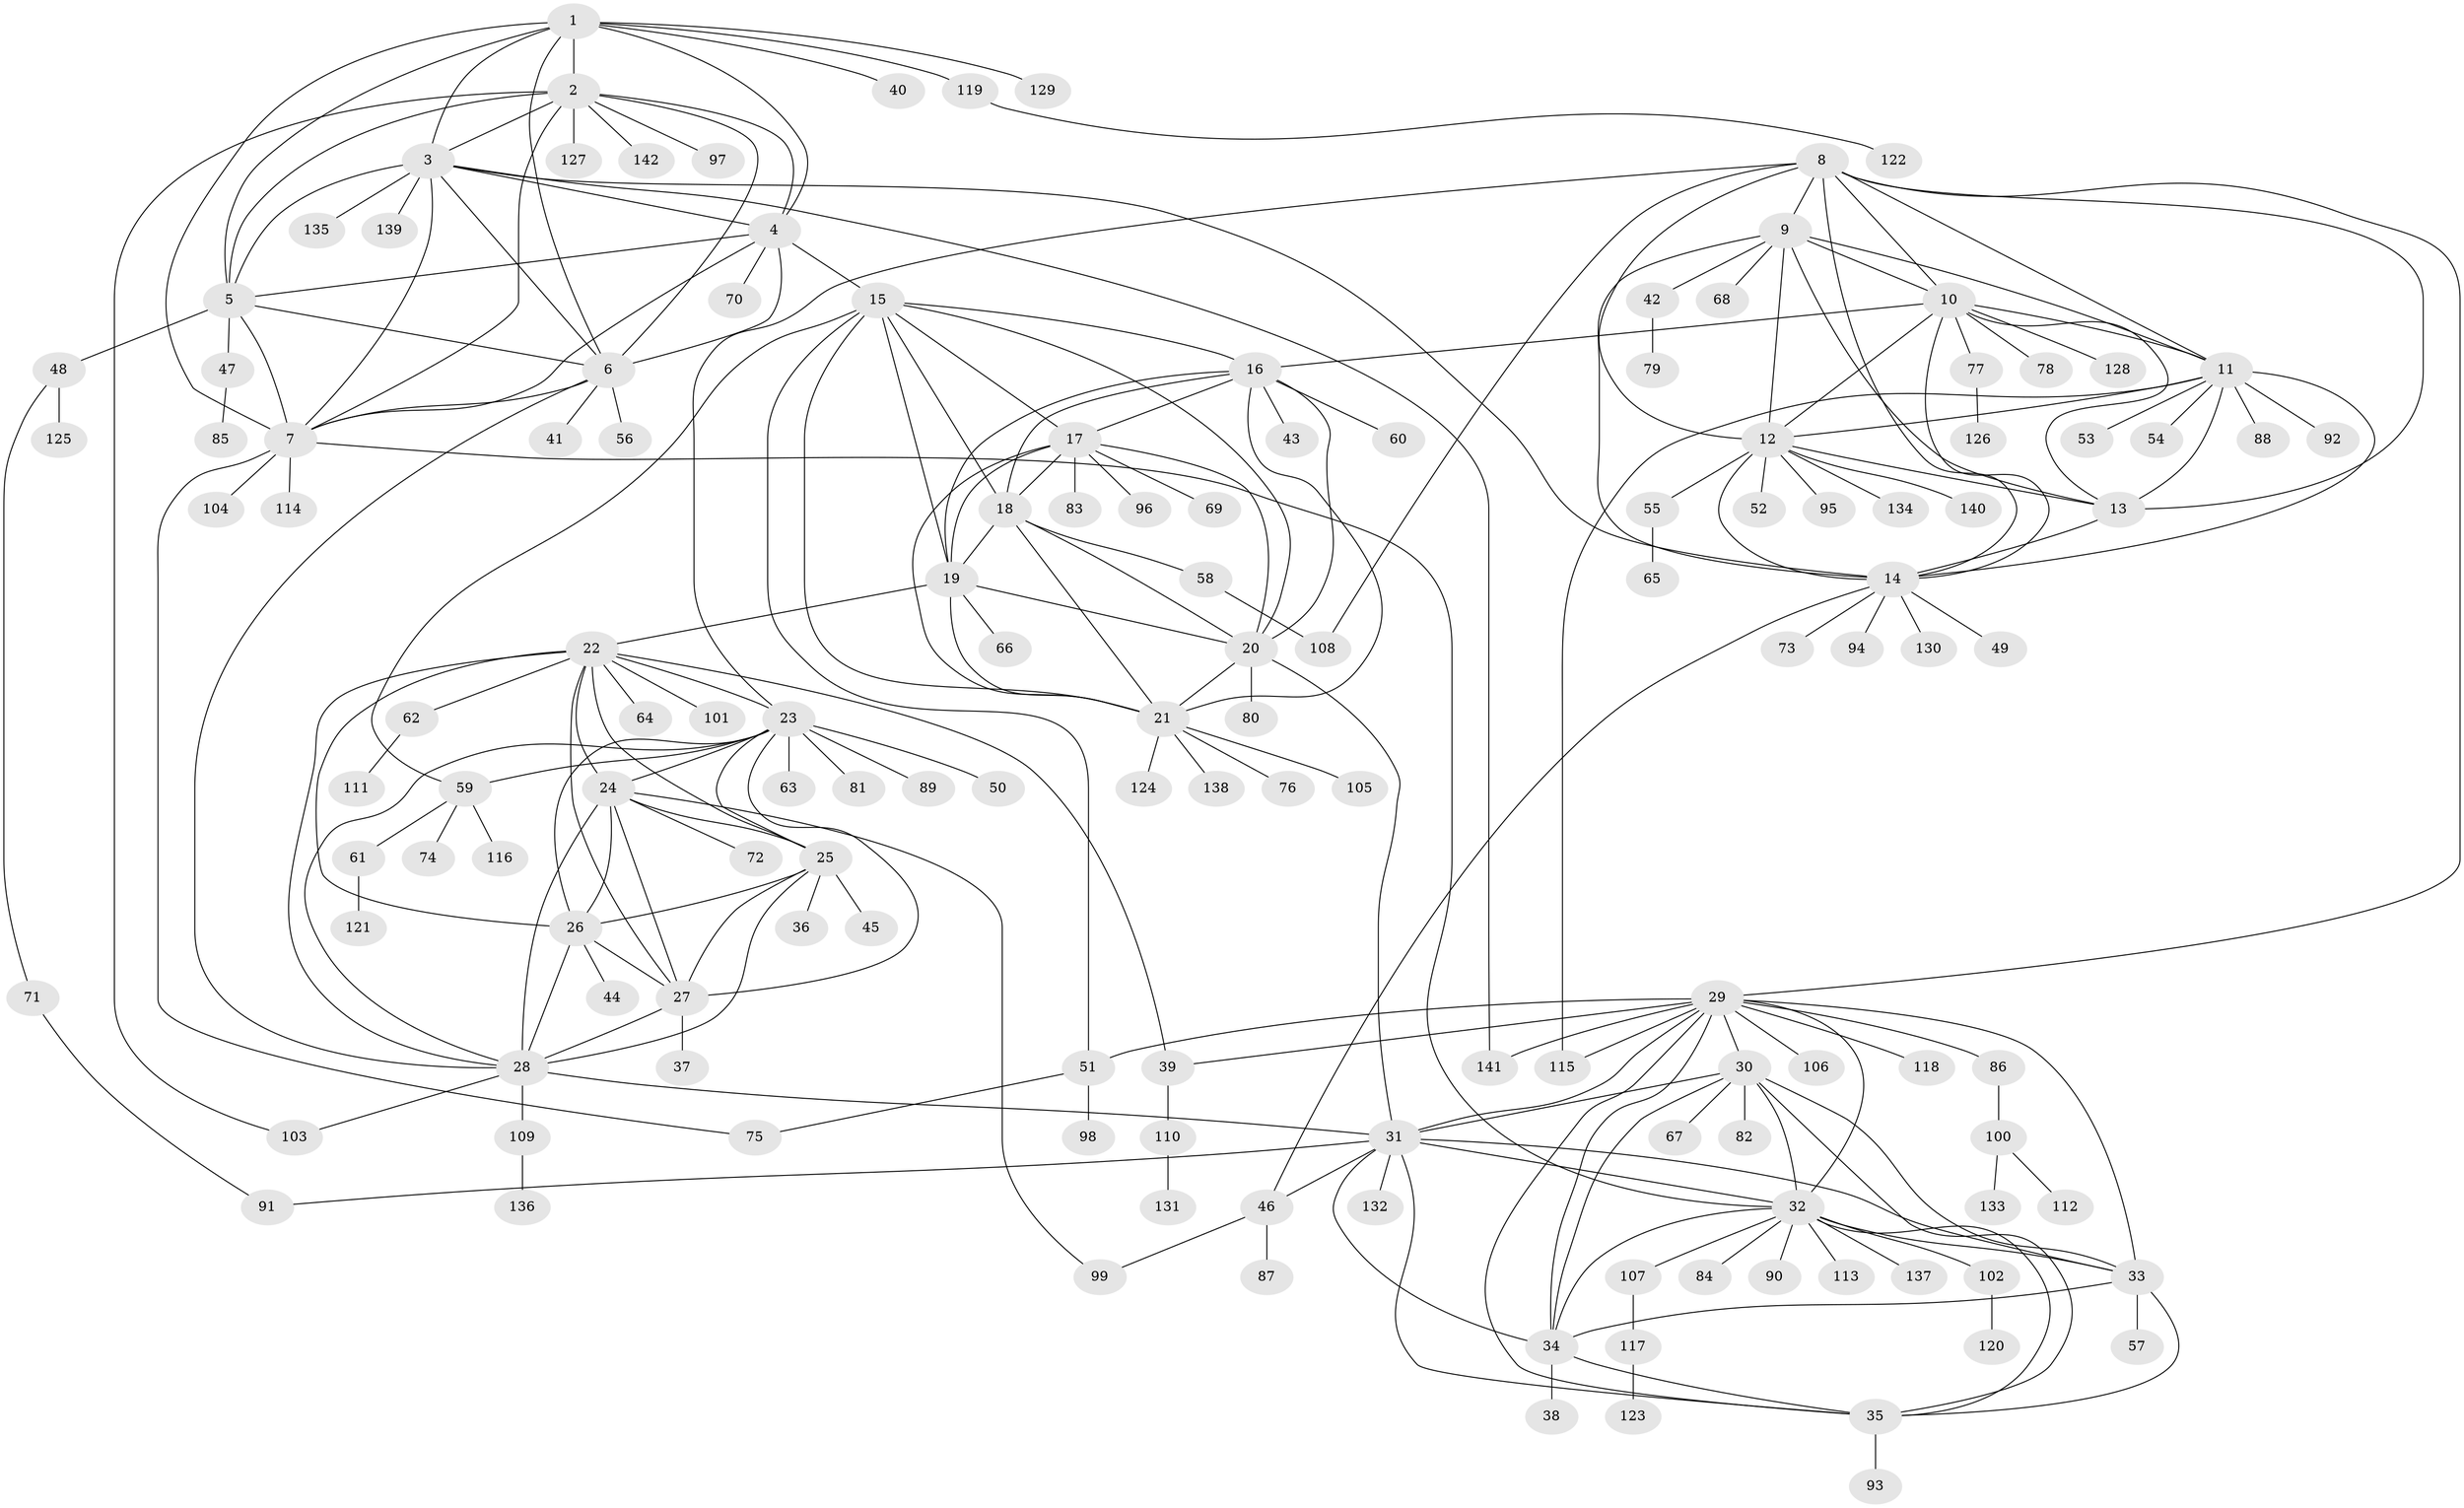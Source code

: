 // Generated by graph-tools (version 1.1) at 2025/11/02/27/25 16:11:34]
// undirected, 142 vertices, 233 edges
graph export_dot {
graph [start="1"]
  node [color=gray90,style=filled];
  1;
  2;
  3;
  4;
  5;
  6;
  7;
  8;
  9;
  10;
  11;
  12;
  13;
  14;
  15;
  16;
  17;
  18;
  19;
  20;
  21;
  22;
  23;
  24;
  25;
  26;
  27;
  28;
  29;
  30;
  31;
  32;
  33;
  34;
  35;
  36;
  37;
  38;
  39;
  40;
  41;
  42;
  43;
  44;
  45;
  46;
  47;
  48;
  49;
  50;
  51;
  52;
  53;
  54;
  55;
  56;
  57;
  58;
  59;
  60;
  61;
  62;
  63;
  64;
  65;
  66;
  67;
  68;
  69;
  70;
  71;
  72;
  73;
  74;
  75;
  76;
  77;
  78;
  79;
  80;
  81;
  82;
  83;
  84;
  85;
  86;
  87;
  88;
  89;
  90;
  91;
  92;
  93;
  94;
  95;
  96;
  97;
  98;
  99;
  100;
  101;
  102;
  103;
  104;
  105;
  106;
  107;
  108;
  109;
  110;
  111;
  112;
  113;
  114;
  115;
  116;
  117;
  118;
  119;
  120;
  121;
  122;
  123;
  124;
  125;
  126;
  127;
  128;
  129;
  130;
  131;
  132;
  133;
  134;
  135;
  136;
  137;
  138;
  139;
  140;
  141;
  142;
  1 -- 2;
  1 -- 3;
  1 -- 4;
  1 -- 5;
  1 -- 6;
  1 -- 7;
  1 -- 40;
  1 -- 119;
  1 -- 129;
  2 -- 3;
  2 -- 4;
  2 -- 5;
  2 -- 6;
  2 -- 7;
  2 -- 97;
  2 -- 103;
  2 -- 127;
  2 -- 142;
  3 -- 4;
  3 -- 5;
  3 -- 6;
  3 -- 7;
  3 -- 14;
  3 -- 135;
  3 -- 139;
  3 -- 141;
  4 -- 5;
  4 -- 6;
  4 -- 7;
  4 -- 15;
  4 -- 70;
  5 -- 6;
  5 -- 7;
  5 -- 47;
  5 -- 48;
  6 -- 7;
  6 -- 28;
  6 -- 41;
  6 -- 56;
  7 -- 32;
  7 -- 75;
  7 -- 104;
  7 -- 114;
  8 -- 9;
  8 -- 10;
  8 -- 11;
  8 -- 12;
  8 -- 13;
  8 -- 14;
  8 -- 23;
  8 -- 29;
  8 -- 108;
  9 -- 10;
  9 -- 11;
  9 -- 12;
  9 -- 13;
  9 -- 14;
  9 -- 42;
  9 -- 68;
  10 -- 11;
  10 -- 12;
  10 -- 13;
  10 -- 14;
  10 -- 16;
  10 -- 77;
  10 -- 78;
  10 -- 128;
  11 -- 12;
  11 -- 13;
  11 -- 14;
  11 -- 53;
  11 -- 54;
  11 -- 88;
  11 -- 92;
  11 -- 115;
  12 -- 13;
  12 -- 14;
  12 -- 52;
  12 -- 55;
  12 -- 95;
  12 -- 134;
  12 -- 140;
  13 -- 14;
  14 -- 46;
  14 -- 49;
  14 -- 73;
  14 -- 94;
  14 -- 130;
  15 -- 16;
  15 -- 17;
  15 -- 18;
  15 -- 19;
  15 -- 20;
  15 -- 21;
  15 -- 51;
  15 -- 59;
  16 -- 17;
  16 -- 18;
  16 -- 19;
  16 -- 20;
  16 -- 21;
  16 -- 43;
  16 -- 60;
  17 -- 18;
  17 -- 19;
  17 -- 20;
  17 -- 21;
  17 -- 69;
  17 -- 83;
  17 -- 96;
  18 -- 19;
  18 -- 20;
  18 -- 21;
  18 -- 58;
  19 -- 20;
  19 -- 21;
  19 -- 22;
  19 -- 66;
  20 -- 21;
  20 -- 31;
  20 -- 80;
  21 -- 76;
  21 -- 105;
  21 -- 124;
  21 -- 138;
  22 -- 23;
  22 -- 24;
  22 -- 25;
  22 -- 26;
  22 -- 27;
  22 -- 28;
  22 -- 39;
  22 -- 62;
  22 -- 64;
  22 -- 101;
  23 -- 24;
  23 -- 25;
  23 -- 26;
  23 -- 27;
  23 -- 28;
  23 -- 50;
  23 -- 59;
  23 -- 63;
  23 -- 81;
  23 -- 89;
  24 -- 25;
  24 -- 26;
  24 -- 27;
  24 -- 28;
  24 -- 72;
  24 -- 99;
  25 -- 26;
  25 -- 27;
  25 -- 28;
  25 -- 36;
  25 -- 45;
  26 -- 27;
  26 -- 28;
  26 -- 44;
  27 -- 28;
  27 -- 37;
  28 -- 31;
  28 -- 103;
  28 -- 109;
  29 -- 30;
  29 -- 31;
  29 -- 32;
  29 -- 33;
  29 -- 34;
  29 -- 35;
  29 -- 39;
  29 -- 51;
  29 -- 86;
  29 -- 106;
  29 -- 115;
  29 -- 118;
  29 -- 141;
  30 -- 31;
  30 -- 32;
  30 -- 33;
  30 -- 34;
  30 -- 35;
  30 -- 67;
  30 -- 82;
  31 -- 32;
  31 -- 33;
  31 -- 34;
  31 -- 35;
  31 -- 46;
  31 -- 91;
  31 -- 132;
  32 -- 33;
  32 -- 34;
  32 -- 35;
  32 -- 84;
  32 -- 90;
  32 -- 102;
  32 -- 107;
  32 -- 113;
  32 -- 137;
  33 -- 34;
  33 -- 35;
  33 -- 57;
  34 -- 35;
  34 -- 38;
  35 -- 93;
  39 -- 110;
  42 -- 79;
  46 -- 87;
  46 -- 99;
  47 -- 85;
  48 -- 71;
  48 -- 125;
  51 -- 75;
  51 -- 98;
  55 -- 65;
  58 -- 108;
  59 -- 61;
  59 -- 74;
  59 -- 116;
  61 -- 121;
  62 -- 111;
  71 -- 91;
  77 -- 126;
  86 -- 100;
  100 -- 112;
  100 -- 133;
  102 -- 120;
  107 -- 117;
  109 -- 136;
  110 -- 131;
  117 -- 123;
  119 -- 122;
}
